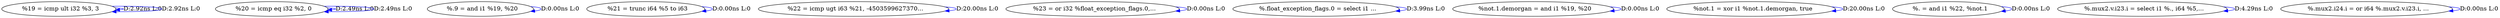 digraph {
Node0x28f38d0[label="  %19 = icmp ult i32 %3, 3"];
Node0x28f38d0 -> Node0x28f38d0[label="D:2.92ns L:0",color=blue];
Node0x28f38d0 -> Node0x28f38d0[label="D:2.92ns L:0",color=blue];
Node0x28f39b0[label="  %20 = icmp eq i32 %2, 0"];
Node0x28f39b0 -> Node0x28f39b0[label="D:2.49ns L:0",color=blue];
Node0x28f39b0 -> Node0x28f39b0[label="D:2.49ns L:0",color=blue];
Node0x28f3a90[label="  %.9 = and i1 %19, %20"];
Node0x28f3a90 -> Node0x28f3a90[label="D:0.00ns L:0",color=blue];
Node0x28f3b70[label="  %21 = trunc i64 %5 to i63"];
Node0x28f3b70 -> Node0x28f3b70[label="D:0.00ns L:0",color=blue];
Node0x28f3c50[label="  %22 = icmp ugt i63 %21, -4503599627370..."];
Node0x28f3c50 -> Node0x28f3c50[label="D:20.00ns L:0",color=blue];
Node0x28f3d30[label="  %23 = or i32 %float_exception_flags.0,..."];
Node0x28f3d30 -> Node0x28f3d30[label="D:0.00ns L:0",color=blue];
Node0x28f3e10[label="  %.float_exception_flags.0 = select i1 ..."];
Node0x28f3e10 -> Node0x28f3e10[label="D:3.99ns L:0",color=blue];
Node0x28f3f20[label="  %not.1.demorgan = and i1 %19, %20"];
Node0x28f3f20 -> Node0x28f3f20[label="D:0.00ns L:0",color=blue];
Node0x28f4000[label="  %not.1 = xor i1 %not.1.demorgan, true"];
Node0x28f4000 -> Node0x28f4000[label="D:20.00ns L:0",color=blue];
Node0x28f40e0[label="  %. = and i1 %22, %not.1"];
Node0x28f40e0 -> Node0x28f40e0[label="D:0.00ns L:0",color=blue];
Node0x28f41c0[label="  %.mux2.v.i23.i = select i1 %., i64 %5,..."];
Node0x28f41c0 -> Node0x28f41c0[label="D:4.29ns L:0",color=blue];
Node0x28f42a0[label="  %.mux2.i24.i = or i64 %.mux2.v.i23.i, ..."];
Node0x28f42a0 -> Node0x28f42a0[label="D:0.00ns L:0",color=blue];
}
